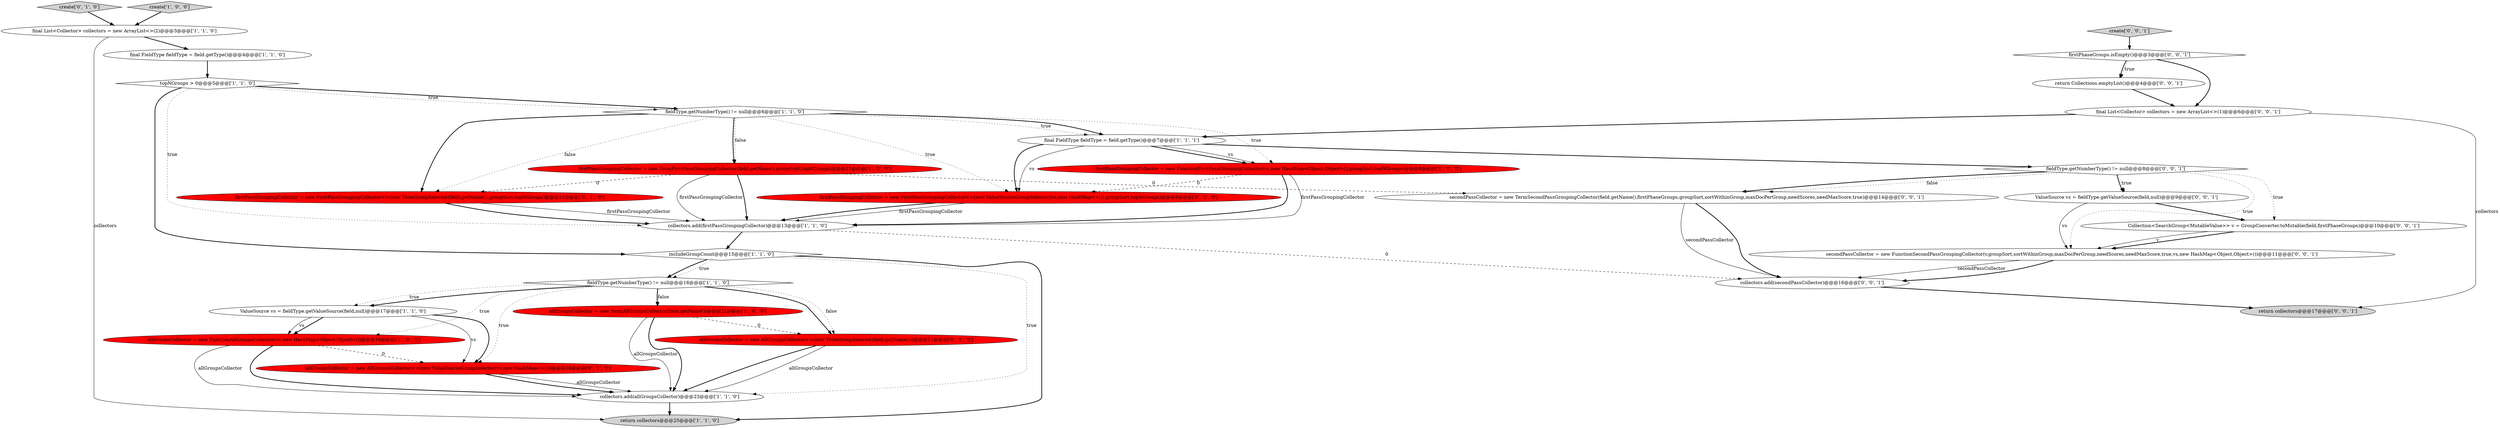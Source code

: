 digraph {
17 [style = filled, label = "allGroupsCollector = new AllGroupsCollector<>(new ValueSourceGroupSelector(vs,new HashMap<>()))@@@18@@@['0', '1', '0']", fillcolor = red, shape = ellipse image = "AAA1AAABBB2BBB"];
4 [style = filled, label = "return collectors@@@25@@@['1', '1', '0']", fillcolor = lightgray, shape = ellipse image = "AAA0AAABBB1BBB"];
30 [style = filled, label = "secondPassCollector = new FunctionSecondPassGroupingCollector(v,groupSort,sortWithinGroup,maxDocPerGroup,needScores,needMaxScore,true,vs,new HashMap<Object,Object>())@@@11@@@['0', '0', '1']", fillcolor = white, shape = ellipse image = "AAA0AAABBB3BBB"];
3 [style = filled, label = "fieldType.getNumberType() != null@@@16@@@['1', '1', '0']", fillcolor = white, shape = diamond image = "AAA0AAABBB1BBB"];
25 [style = filled, label = "collectors.add(secondPassCollector)@@@16@@@['0', '0', '1']", fillcolor = white, shape = ellipse image = "AAA0AAABBB3BBB"];
2 [style = filled, label = "final FieldType fieldType = field.getType()@@@7@@@['1', '1', '1']", fillcolor = white, shape = ellipse image = "AAA0AAABBB1BBB"];
16 [style = filled, label = "allGroupsCollector = new AllGroupsCollector<>(new TermGroupSelector(field.getName()))@@@21@@@['0', '1', '0']", fillcolor = red, shape = ellipse image = "AAA1AAABBB2BBB"];
0 [style = filled, label = "final FieldType fieldType = field.getType()@@@4@@@['1', '1', '0']", fillcolor = white, shape = ellipse image = "AAA0AAABBB1BBB"];
14 [style = filled, label = "collectors.add(allGroupsCollector)@@@23@@@['1', '1', '0']", fillcolor = white, shape = ellipse image = "AAA0AAABBB1BBB"];
9 [style = filled, label = "firstPassGroupingCollector = new FunctionFirstPassGroupingCollector(vs,new HashMap<Object,Object>(),groupSort,topNGroups)@@@8@@@['1', '0', '0']", fillcolor = red, shape = ellipse image = "AAA1AAABBB1BBB"];
12 [style = filled, label = "ValueSource vs = fieldType.getValueSource(field,null)@@@17@@@['1', '1', '0']", fillcolor = white, shape = ellipse image = "AAA0AAABBB1BBB"];
31 [style = filled, label = "ValueSource vs = fieldType.getValueSource(field,null)@@@9@@@['0', '0', '1']", fillcolor = white, shape = ellipse image = "AAA0AAABBB3BBB"];
19 [style = filled, label = "create['0', '1', '0']", fillcolor = lightgray, shape = diamond image = "AAA0AAABBB2BBB"];
27 [style = filled, label = "final List<Collector> collectors = new ArrayList<>(1)@@@6@@@['0', '0', '1']", fillcolor = white, shape = ellipse image = "AAA0AAABBB3BBB"];
21 [style = filled, label = "return collectors@@@17@@@['0', '0', '1']", fillcolor = lightgray, shape = ellipse image = "AAA0AAABBB3BBB"];
11 [style = filled, label = "includeGroupCount@@@15@@@['1', '1', '0']", fillcolor = white, shape = diamond image = "AAA0AAABBB1BBB"];
1 [style = filled, label = "allGroupsCollector = new FunctionAllGroupsCollector(vs,new HashMap<Object,Object>())@@@18@@@['1', '0', '0']", fillcolor = red, shape = ellipse image = "AAA1AAABBB1BBB"];
6 [style = filled, label = "firstPassGroupingCollector = new TermFirstPassGroupingCollector(field.getName(),groupSort,topNGroups)@@@11@@@['1', '0', '0']", fillcolor = red, shape = ellipse image = "AAA1AAABBB1BBB"];
29 [style = filled, label = "Collection<SearchGroup<MutableValue>> v = GroupConverter.toMutable(field,firstPhaseGroups)@@@10@@@['0', '0', '1']", fillcolor = white, shape = ellipse image = "AAA0AAABBB3BBB"];
22 [style = filled, label = "firstPhaseGroups.isEmpty()@@@3@@@['0', '0', '1']", fillcolor = white, shape = diamond image = "AAA0AAABBB3BBB"];
8 [style = filled, label = "fieldType.getNumberType() != null@@@6@@@['1', '1', '0']", fillcolor = white, shape = diamond image = "AAA0AAABBB1BBB"];
13 [style = filled, label = "allGroupsCollector = new TermAllGroupsCollector(field.getName())@@@21@@@['1', '0', '0']", fillcolor = red, shape = ellipse image = "AAA1AAABBB1BBB"];
20 [style = filled, label = "firstPassGroupingCollector = new FirstPassGroupingCollector<>(new ValueSourceGroupSelector(vs,new HashMap<>()),groupSort,topNGroups)@@@8@@@['0', '1', '0']", fillcolor = red, shape = ellipse image = "AAA1AAABBB2BBB"];
7 [style = filled, label = "create['1', '0', '0']", fillcolor = lightgray, shape = diamond image = "AAA0AAABBB1BBB"];
5 [style = filled, label = "topNGroups > 0@@@5@@@['1', '1', '0']", fillcolor = white, shape = diamond image = "AAA0AAABBB1BBB"];
18 [style = filled, label = "firstPassGroupingCollector = new FirstPassGroupingCollector<>(new TermGroupSelector(field.getName()),groupSort,topNGroups)@@@11@@@['0', '1', '0']", fillcolor = red, shape = ellipse image = "AAA1AAABBB2BBB"];
15 [style = filled, label = "collectors.add(firstPassGroupingCollector)@@@13@@@['1', '1', '0']", fillcolor = white, shape = ellipse image = "AAA0AAABBB1BBB"];
28 [style = filled, label = "create['0', '0', '1']", fillcolor = lightgray, shape = diamond image = "AAA0AAABBB3BBB"];
26 [style = filled, label = "fieldType.getNumberType() != null@@@8@@@['0', '0', '1']", fillcolor = white, shape = diamond image = "AAA0AAABBB3BBB"];
23 [style = filled, label = "secondPassCollector = new TermSecondPassGroupingCollector(field.getName(),firstPhaseGroups,groupSort,sortWithinGroup,maxDocPerGroup,needScores,needMaxScore,true)@@@14@@@['0', '0', '1']", fillcolor = white, shape = ellipse image = "AAA0AAABBB3BBB"];
10 [style = filled, label = "final List<Collector> collectors = new ArrayList<>(2)@@@3@@@['1', '1', '0']", fillcolor = white, shape = ellipse image = "AAA0AAABBB1BBB"];
24 [style = filled, label = "return Collections.emptyList()@@@4@@@['0', '0', '1']", fillcolor = white, shape = ellipse image = "AAA0AAABBB3BBB"];
30->25 [style = solid, label="secondPassCollector"];
9->20 [style = dashed, label="0"];
9->15 [style = solid, label="firstPassGroupingCollector"];
17->14 [style = solid, label="allGroupsCollector"];
5->8 [style = bold, label=""];
23->25 [style = bold, label=""];
2->20 [style = bold, label=""];
2->26 [style = bold, label=""];
8->6 [style = dotted, label="false"];
29->30 [style = bold, label=""];
6->15 [style = solid, label="firstPassGroupingCollector"];
7->10 [style = bold, label=""];
27->21 [style = solid, label="collectors"];
8->18 [style = bold, label=""];
8->2 [style = dotted, label="true"];
13->14 [style = solid, label="allGroupsCollector"];
11->4 [style = bold, label=""];
12->17 [style = bold, label=""];
18->15 [style = bold, label=""];
11->14 [style = dotted, label="true"];
10->4 [style = solid, label="collectors"];
20->15 [style = solid, label="firstPassGroupingCollector"];
31->29 [style = bold, label=""];
19->10 [style = bold, label=""];
30->25 [style = bold, label=""];
8->6 [style = bold, label=""];
23->25 [style = solid, label="secondPassCollector"];
2->9 [style = bold, label=""];
3->12 [style = bold, label=""];
3->16 [style = bold, label=""];
22->24 [style = dotted, label="true"];
26->23 [style = dotted, label="false"];
12->1 [style = bold, label=""];
5->15 [style = dotted, label="true"];
6->15 [style = bold, label=""];
3->16 [style = dotted, label="false"];
6->18 [style = dashed, label="0"];
18->15 [style = solid, label="firstPassGroupingCollector"];
2->9 [style = solid, label="vs"];
12->1 [style = solid, label="vs"];
26->31 [style = dotted, label="true"];
26->31 [style = bold, label=""];
1->17 [style = dashed, label="0"];
15->25 [style = dashed, label="0"];
15->11 [style = bold, label=""];
8->2 [style = bold, label=""];
22->27 [style = bold, label=""];
11->3 [style = bold, label=""];
17->14 [style = bold, label=""];
12->17 [style = solid, label="vs"];
9->15 [style = bold, label=""];
3->12 [style = dotted, label="true"];
8->18 [style = dotted, label="false"];
26->30 [style = dotted, label="true"];
26->23 [style = bold, label=""];
10->0 [style = bold, label=""];
6->23 [style = dashed, label="0"];
16->14 [style = solid, label="allGroupsCollector"];
2->20 [style = solid, label="vs"];
13->16 [style = dashed, label="0"];
1->14 [style = solid, label="allGroupsCollector"];
3->13 [style = bold, label=""];
16->14 [style = bold, label=""];
26->29 [style = dotted, label="true"];
1->14 [style = bold, label=""];
5->11 [style = bold, label=""];
8->20 [style = dotted, label="true"];
3->17 [style = dotted, label="true"];
8->9 [style = dotted, label="true"];
22->24 [style = bold, label=""];
5->8 [style = dotted, label="true"];
11->3 [style = dotted, label="true"];
20->15 [style = bold, label=""];
3->13 [style = dotted, label="false"];
13->14 [style = bold, label=""];
24->27 [style = bold, label=""];
27->2 [style = bold, label=""];
31->30 [style = solid, label="vs"];
28->22 [style = bold, label=""];
29->30 [style = solid, label="v"];
25->21 [style = bold, label=""];
3->1 [style = dotted, label="true"];
0->5 [style = bold, label=""];
14->4 [style = bold, label=""];
}
